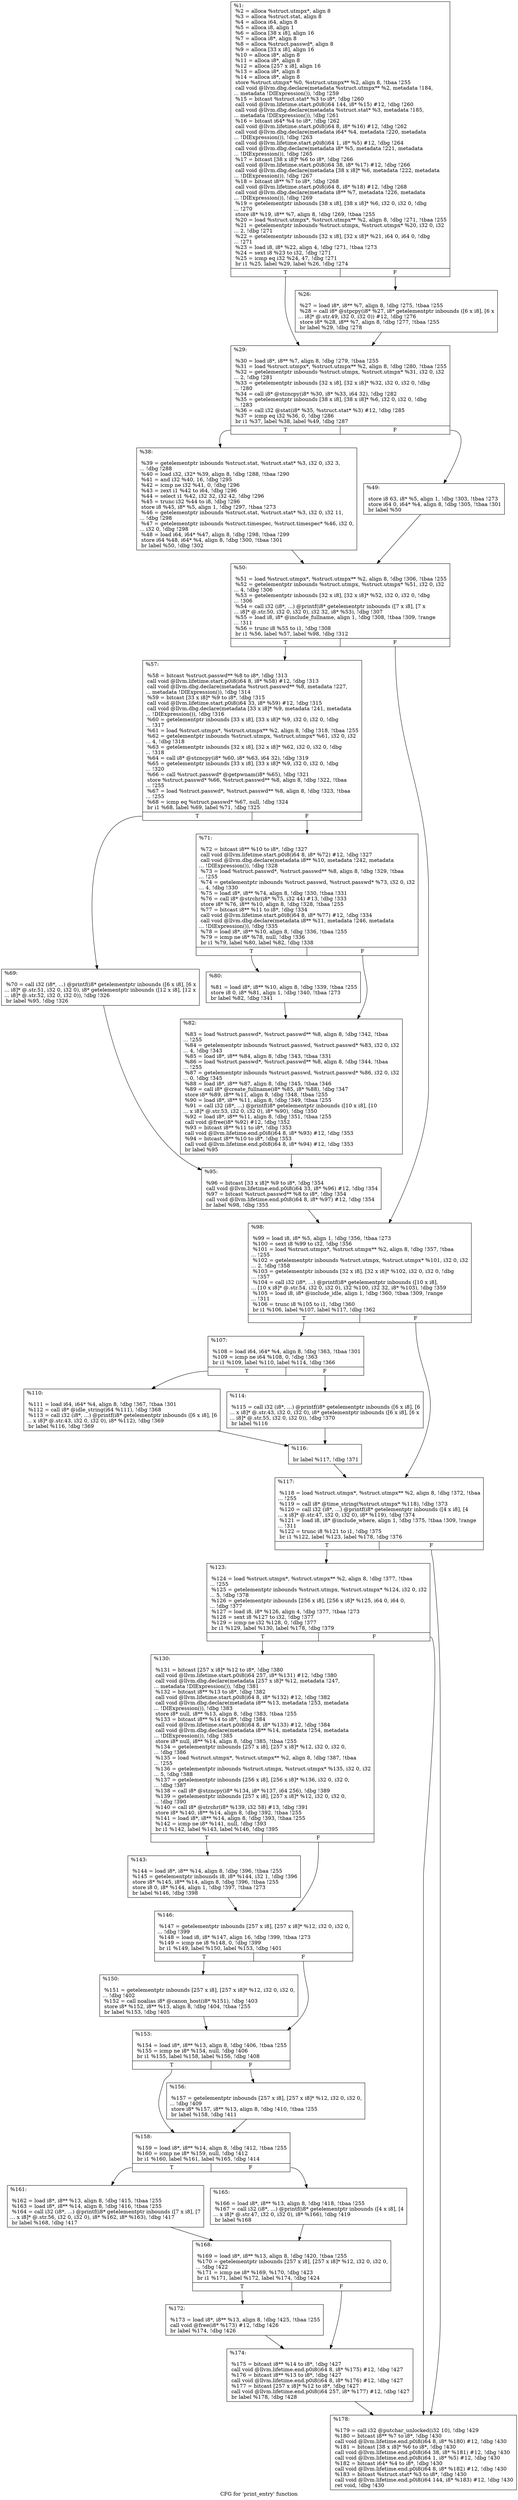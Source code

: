 digraph "CFG for 'print_entry' function" {
	label="CFG for 'print_entry' function";

	Node0xb65670 [shape=record,label="{%1:\l  %2 = alloca %struct.utmpx*, align 8\l  %3 = alloca %struct.stat, align 8\l  %4 = alloca i64, align 8\l  %5 = alloca i8, align 1\l  %6 = alloca [38 x i8], align 16\l  %7 = alloca i8*, align 8\l  %8 = alloca %struct.passwd*, align 8\l  %9 = alloca [33 x i8], align 16\l  %10 = alloca i8*, align 8\l  %11 = alloca i8*, align 8\l  %12 = alloca [257 x i8], align 16\l  %13 = alloca i8*, align 8\l  %14 = alloca i8*, align 8\l  store %struct.utmpx* %0, %struct.utmpx** %2, align 8, !tbaa !255\l  call void @llvm.dbg.declare(metadata %struct.utmpx** %2, metadata !184,\l... metadata !DIExpression()), !dbg !259\l  %15 = bitcast %struct.stat* %3 to i8*, !dbg !260\l  call void @llvm.lifetime.start.p0i8(i64 144, i8* %15) #12, !dbg !260\l  call void @llvm.dbg.declare(metadata %struct.stat* %3, metadata !185,\l... metadata !DIExpression()), !dbg !261\l  %16 = bitcast i64* %4 to i8*, !dbg !262\l  call void @llvm.lifetime.start.p0i8(i64 8, i8* %16) #12, !dbg !262\l  call void @llvm.dbg.declare(metadata i64* %4, metadata !220, metadata\l... !DIExpression()), !dbg !263\l  call void @llvm.lifetime.start.p0i8(i64 1, i8* %5) #12, !dbg !264\l  call void @llvm.dbg.declare(metadata i8* %5, metadata !221, metadata\l... !DIExpression()), !dbg !265\l  %17 = bitcast [38 x i8]* %6 to i8*, !dbg !266\l  call void @llvm.lifetime.start.p0i8(i64 38, i8* %17) #12, !dbg !266\l  call void @llvm.dbg.declare(metadata [38 x i8]* %6, metadata !222, metadata\l... !DIExpression()), !dbg !267\l  %18 = bitcast i8** %7 to i8*, !dbg !268\l  call void @llvm.lifetime.start.p0i8(i64 8, i8* %18) #12, !dbg !268\l  call void @llvm.dbg.declare(metadata i8** %7, metadata !226, metadata\l... !DIExpression()), !dbg !269\l  %19 = getelementptr inbounds [38 x i8], [38 x i8]* %6, i32 0, i32 0, !dbg\l... !270\l  store i8* %19, i8** %7, align 8, !dbg !269, !tbaa !255\l  %20 = load %struct.utmpx*, %struct.utmpx** %2, align 8, !dbg !271, !tbaa !255\l  %21 = getelementptr inbounds %struct.utmpx, %struct.utmpx* %20, i32 0, i32\l... 2, !dbg !271\l  %22 = getelementptr inbounds [32 x i8], [32 x i8]* %21, i64 0, i64 0, !dbg\l... !271\l  %23 = load i8, i8* %22, align 4, !dbg !271, !tbaa !273\l  %24 = sext i8 %23 to i32, !dbg !271\l  %25 = icmp eq i32 %24, 47, !dbg !271\l  br i1 %25, label %29, label %26, !dbg !274\l|{<s0>T|<s1>F}}"];
	Node0xb65670:s0 -> Node0xb872a0;
	Node0xb65670:s1 -> Node0xb87250;
	Node0xb87250 [shape=record,label="{%26:\l\l  %27 = load i8*, i8** %7, align 8, !dbg !275, !tbaa !255\l  %28 = call i8* @stpcpy(i8* %27, i8* getelementptr inbounds ([6 x i8], [6 x\l... i8]* @.str.49, i32 0, i32 0)) #12, !dbg !276\l  store i8* %28, i8** %7, align 8, !dbg !277, !tbaa !255\l  br label %29, !dbg !278\l}"];
	Node0xb87250 -> Node0xb872a0;
	Node0xb872a0 [shape=record,label="{%29:\l\l  %30 = load i8*, i8** %7, align 8, !dbg !279, !tbaa !255\l  %31 = load %struct.utmpx*, %struct.utmpx** %2, align 8, !dbg !280, !tbaa !255\l  %32 = getelementptr inbounds %struct.utmpx, %struct.utmpx* %31, i32 0, i32\l... 2, !dbg !281\l  %33 = getelementptr inbounds [32 x i8], [32 x i8]* %32, i32 0, i32 0, !dbg\l... !280\l  %34 = call i8* @stzncpy(i8* %30, i8* %33, i64 32), !dbg !282\l  %35 = getelementptr inbounds [38 x i8], [38 x i8]* %6, i32 0, i32 0, !dbg\l... !283\l  %36 = call i32 @stat(i8* %35, %struct.stat* %3) #12, !dbg !285\l  %37 = icmp eq i32 %36, 0, !dbg !286\l  br i1 %37, label %38, label %49, !dbg !287\l|{<s0>T|<s1>F}}"];
	Node0xb872a0:s0 -> Node0xb872f0;
	Node0xb872a0:s1 -> Node0xb87340;
	Node0xb872f0 [shape=record,label="{%38:\l\l  %39 = getelementptr inbounds %struct.stat, %struct.stat* %3, i32 0, i32 3,\l... !dbg !288\l  %40 = load i32, i32* %39, align 8, !dbg !288, !tbaa !290\l  %41 = and i32 %40, 16, !dbg !295\l  %42 = icmp ne i32 %41, 0, !dbg !296\l  %43 = zext i1 %42 to i64, !dbg !296\l  %44 = select i1 %42, i32 32, i32 42, !dbg !296\l  %45 = trunc i32 %44 to i8, !dbg !296\l  store i8 %45, i8* %5, align 1, !dbg !297, !tbaa !273\l  %46 = getelementptr inbounds %struct.stat, %struct.stat* %3, i32 0, i32 11,\l... !dbg !298\l  %47 = getelementptr inbounds %struct.timespec, %struct.timespec* %46, i32 0,\l... i32 0, !dbg !298\l  %48 = load i64, i64* %47, align 8, !dbg !298, !tbaa !299\l  store i64 %48, i64* %4, align 8, !dbg !300, !tbaa !301\l  br label %50, !dbg !302\l}"];
	Node0xb872f0 -> Node0xb87390;
	Node0xb87340 [shape=record,label="{%49:\l\l  store i8 63, i8* %5, align 1, !dbg !303, !tbaa !273\l  store i64 0, i64* %4, align 8, !dbg !305, !tbaa !301\l  br label %50\l}"];
	Node0xb87340 -> Node0xb87390;
	Node0xb87390 [shape=record,label="{%50:\l\l  %51 = load %struct.utmpx*, %struct.utmpx** %2, align 8, !dbg !306, !tbaa !255\l  %52 = getelementptr inbounds %struct.utmpx, %struct.utmpx* %51, i32 0, i32\l... 4, !dbg !306\l  %53 = getelementptr inbounds [32 x i8], [32 x i8]* %52, i32 0, i32 0, !dbg\l... !306\l  %54 = call i32 (i8*, ...) @printf(i8* getelementptr inbounds ([7 x i8], [7 x\l... i8]* @.str.50, i32 0, i32 0), i32 32, i8* %53), !dbg !307\l  %55 = load i8, i8* @include_fullname, align 1, !dbg !308, !tbaa !309, !range\l... !311\l  %56 = trunc i8 %55 to i1, !dbg !308\l  br i1 %56, label %57, label %98, !dbg !312\l|{<s0>T|<s1>F}}"];
	Node0xb87390:s0 -> Node0xb873e0;
	Node0xb87390:s1 -> Node0xb875c0;
	Node0xb873e0 [shape=record,label="{%57:\l\l  %58 = bitcast %struct.passwd** %8 to i8*, !dbg !313\l  call void @llvm.lifetime.start.p0i8(i64 8, i8* %58) #12, !dbg !313\l  call void @llvm.dbg.declare(metadata %struct.passwd** %8, metadata !227,\l... metadata !DIExpression()), !dbg !314\l  %59 = bitcast [33 x i8]* %9 to i8*, !dbg !315\l  call void @llvm.lifetime.start.p0i8(i64 33, i8* %59) #12, !dbg !315\l  call void @llvm.dbg.declare(metadata [33 x i8]* %9, metadata !241, metadata\l... !DIExpression()), !dbg !316\l  %60 = getelementptr inbounds [33 x i8], [33 x i8]* %9, i32 0, i32 0, !dbg\l... !317\l  %61 = load %struct.utmpx*, %struct.utmpx** %2, align 8, !dbg !318, !tbaa !255\l  %62 = getelementptr inbounds %struct.utmpx, %struct.utmpx* %61, i32 0, i32\l... 4, !dbg !318\l  %63 = getelementptr inbounds [32 x i8], [32 x i8]* %62, i32 0, i32 0, !dbg\l... !318\l  %64 = call i8* @stzncpy(i8* %60, i8* %63, i64 32), !dbg !319\l  %65 = getelementptr inbounds [33 x i8], [33 x i8]* %9, i32 0, i32 0, !dbg\l... !320\l  %66 = call %struct.passwd* @getpwnam(i8* %65), !dbg !321\l  store %struct.passwd* %66, %struct.passwd** %8, align 8, !dbg !322, !tbaa\l... !255\l  %67 = load %struct.passwd*, %struct.passwd** %8, align 8, !dbg !323, !tbaa\l... !255\l  %68 = icmp eq %struct.passwd* %67, null, !dbg !324\l  br i1 %68, label %69, label %71, !dbg !325\l|{<s0>T|<s1>F}}"];
	Node0xb873e0:s0 -> Node0xb87430;
	Node0xb873e0:s1 -> Node0xb87480;
	Node0xb87430 [shape=record,label="{%69:\l\l  %70 = call i32 (i8*, ...) @printf(i8* getelementptr inbounds ([6 x i8], [6 x\l... i8]* @.str.51, i32 0, i32 0), i8* getelementptr inbounds ([12 x i8], [12 x\l... i8]* @.str.52, i32 0, i32 0)), !dbg !326\l  br label %95, !dbg !326\l}"];
	Node0xb87430 -> Node0xb87570;
	Node0xb87480 [shape=record,label="{%71:\l\l  %72 = bitcast i8** %10 to i8*, !dbg !327\l  call void @llvm.lifetime.start.p0i8(i64 8, i8* %72) #12, !dbg !327\l  call void @llvm.dbg.declare(metadata i8** %10, metadata !242, metadata\l... !DIExpression()), !dbg !328\l  %73 = load %struct.passwd*, %struct.passwd** %8, align 8, !dbg !329, !tbaa\l... !255\l  %74 = getelementptr inbounds %struct.passwd, %struct.passwd* %73, i32 0, i32\l... 4, !dbg !330\l  %75 = load i8*, i8** %74, align 8, !dbg !330, !tbaa !331\l  %76 = call i8* @strchr(i8* %75, i32 44) #13, !dbg !333\l  store i8* %76, i8** %10, align 8, !dbg !328, !tbaa !255\l  %77 = bitcast i8** %11 to i8*, !dbg !334\l  call void @llvm.lifetime.start.p0i8(i64 8, i8* %77) #12, !dbg !334\l  call void @llvm.dbg.declare(metadata i8** %11, metadata !246, metadata\l... !DIExpression()), !dbg !335\l  %78 = load i8*, i8** %10, align 8, !dbg !336, !tbaa !255\l  %79 = icmp ne i8* %78, null, !dbg !336\l  br i1 %79, label %80, label %82, !dbg !338\l|{<s0>T|<s1>F}}"];
	Node0xb87480:s0 -> Node0xb874d0;
	Node0xb87480:s1 -> Node0xb87520;
	Node0xb874d0 [shape=record,label="{%80:\l\l  %81 = load i8*, i8** %10, align 8, !dbg !339, !tbaa !255\l  store i8 0, i8* %81, align 1, !dbg !340, !tbaa !273\l  br label %82, !dbg !341\l}"];
	Node0xb874d0 -> Node0xb87520;
	Node0xb87520 [shape=record,label="{%82:\l\l  %83 = load %struct.passwd*, %struct.passwd** %8, align 8, !dbg !342, !tbaa\l... !255\l  %84 = getelementptr inbounds %struct.passwd, %struct.passwd* %83, i32 0, i32\l... 4, !dbg !343\l  %85 = load i8*, i8** %84, align 8, !dbg !343, !tbaa !331\l  %86 = load %struct.passwd*, %struct.passwd** %8, align 8, !dbg !344, !tbaa\l... !255\l  %87 = getelementptr inbounds %struct.passwd, %struct.passwd* %86, i32 0, i32\l... 0, !dbg !345\l  %88 = load i8*, i8** %87, align 8, !dbg !345, !tbaa !346\l  %89 = call i8* @create_fullname(i8* %85, i8* %88), !dbg !347\l  store i8* %89, i8** %11, align 8, !dbg !348, !tbaa !255\l  %90 = load i8*, i8** %11, align 8, !dbg !349, !tbaa !255\l  %91 = call i32 (i8*, ...) @printf(i8* getelementptr inbounds ([10 x i8], [10\l... x i8]* @.str.53, i32 0, i32 0), i8* %90), !dbg !350\l  %92 = load i8*, i8** %11, align 8, !dbg !351, !tbaa !255\l  call void @free(i8* %92) #12, !dbg !352\l  %93 = bitcast i8** %11 to i8*, !dbg !353\l  call void @llvm.lifetime.end.p0i8(i64 8, i8* %93) #12, !dbg !353\l  %94 = bitcast i8** %10 to i8*, !dbg !353\l  call void @llvm.lifetime.end.p0i8(i64 8, i8* %94) #12, !dbg !353\l  br label %95\l}"];
	Node0xb87520 -> Node0xb87570;
	Node0xb87570 [shape=record,label="{%95:\l\l  %96 = bitcast [33 x i8]* %9 to i8*, !dbg !354\l  call void @llvm.lifetime.end.p0i8(i64 33, i8* %96) #12, !dbg !354\l  %97 = bitcast %struct.passwd** %8 to i8*, !dbg !354\l  call void @llvm.lifetime.end.p0i8(i64 8, i8* %97) #12, !dbg !354\l  br label %98, !dbg !355\l}"];
	Node0xb87570 -> Node0xb875c0;
	Node0xb875c0 [shape=record,label="{%98:\l\l  %99 = load i8, i8* %5, align 1, !dbg !356, !tbaa !273\l  %100 = sext i8 %99 to i32, !dbg !356\l  %101 = load %struct.utmpx*, %struct.utmpx** %2, align 8, !dbg !357, !tbaa\l... !255\l  %102 = getelementptr inbounds %struct.utmpx, %struct.utmpx* %101, i32 0, i32\l... 2, !dbg !358\l  %103 = getelementptr inbounds [32 x i8], [32 x i8]* %102, i32 0, i32 0, !dbg\l... !357\l  %104 = call i32 (i8*, ...) @printf(i8* getelementptr inbounds ([10 x i8],\l... [10 x i8]* @.str.54, i32 0, i32 0), i32 %100, i32 32, i8* %103), !dbg !359\l  %105 = load i8, i8* @include_idle, align 1, !dbg !360, !tbaa !309, !range\l... !311\l  %106 = trunc i8 %105 to i1, !dbg !360\l  br i1 %106, label %107, label %117, !dbg !362\l|{<s0>T|<s1>F}}"];
	Node0xb875c0:s0 -> Node0xb87610;
	Node0xb875c0:s1 -> Node0xb87750;
	Node0xb87610 [shape=record,label="{%107:\l\l  %108 = load i64, i64* %4, align 8, !dbg !363, !tbaa !301\l  %109 = icmp ne i64 %108, 0, !dbg !363\l  br i1 %109, label %110, label %114, !dbg !366\l|{<s0>T|<s1>F}}"];
	Node0xb87610:s0 -> Node0xb87660;
	Node0xb87610:s1 -> Node0xb876b0;
	Node0xb87660 [shape=record,label="{%110:\l\l  %111 = load i64, i64* %4, align 8, !dbg !367, !tbaa !301\l  %112 = call i8* @idle_string(i64 %111), !dbg !368\l  %113 = call i32 (i8*, ...) @printf(i8* getelementptr inbounds ([6 x i8], [6\l... x i8]* @.str.43, i32 0, i32 0), i8* %112), !dbg !369\l  br label %116, !dbg !369\l}"];
	Node0xb87660 -> Node0xb87700;
	Node0xb876b0 [shape=record,label="{%114:\l\l  %115 = call i32 (i8*, ...) @printf(i8* getelementptr inbounds ([6 x i8], [6\l... x i8]* @.str.43, i32 0, i32 0), i8* getelementptr inbounds ([6 x i8], [6 x\l... i8]* @.str.55, i32 0, i32 0)), !dbg !370\l  br label %116\l}"];
	Node0xb876b0 -> Node0xb87700;
	Node0xb87700 [shape=record,label="{%116:\l\l  br label %117, !dbg !371\l}"];
	Node0xb87700 -> Node0xb87750;
	Node0xb87750 [shape=record,label="{%117:\l\l  %118 = load %struct.utmpx*, %struct.utmpx** %2, align 8, !dbg !372, !tbaa\l... !255\l  %119 = call i8* @time_string(%struct.utmpx* %118), !dbg !373\l  %120 = call i32 (i8*, ...) @printf(i8* getelementptr inbounds ([4 x i8], [4\l... x i8]* @.str.47, i32 0, i32 0), i8* %119), !dbg !374\l  %121 = load i8, i8* @include_where, align 1, !dbg !375, !tbaa !309, !range\l... !311\l  %122 = trunc i8 %121 to i1, !dbg !375\l  br i1 %122, label %123, label %178, !dbg !376\l|{<s0>T|<s1>F}}"];
	Node0xb87750:s0 -> Node0xb877a0;
	Node0xb87750:s1 -> Node0xb87bb0;
	Node0xb877a0 [shape=record,label="{%123:\l\l  %124 = load %struct.utmpx*, %struct.utmpx** %2, align 8, !dbg !377, !tbaa\l... !255\l  %125 = getelementptr inbounds %struct.utmpx, %struct.utmpx* %124, i32 0, i32\l... 5, !dbg !378\l  %126 = getelementptr inbounds [256 x i8], [256 x i8]* %125, i64 0, i64 0,\l... !dbg !377\l  %127 = load i8, i8* %126, align 4, !dbg !377, !tbaa !273\l  %128 = sext i8 %127 to i32, !dbg !377\l  %129 = icmp ne i32 %128, 0, !dbg !377\l  br i1 %129, label %130, label %178, !dbg !379\l|{<s0>T|<s1>F}}"];
	Node0xb877a0:s0 -> Node0xb877f0;
	Node0xb877a0:s1 -> Node0xb87bb0;
	Node0xb877f0 [shape=record,label="{%130:\l\l  %131 = bitcast [257 x i8]* %12 to i8*, !dbg !380\l  call void @llvm.lifetime.start.p0i8(i64 257, i8* %131) #12, !dbg !380\l  call void @llvm.dbg.declare(metadata [257 x i8]* %12, metadata !247,\l... metadata !DIExpression()), !dbg !381\l  %132 = bitcast i8** %13 to i8*, !dbg !382\l  call void @llvm.lifetime.start.p0i8(i64 8, i8* %132) #12, !dbg !382\l  call void @llvm.dbg.declare(metadata i8** %13, metadata !253, metadata\l... !DIExpression()), !dbg !383\l  store i8* null, i8** %13, align 8, !dbg !383, !tbaa !255\l  %133 = bitcast i8** %14 to i8*, !dbg !384\l  call void @llvm.lifetime.start.p0i8(i64 8, i8* %133) #12, !dbg !384\l  call void @llvm.dbg.declare(metadata i8** %14, metadata !254, metadata\l... !DIExpression()), !dbg !385\l  store i8* null, i8** %14, align 8, !dbg !385, !tbaa !255\l  %134 = getelementptr inbounds [257 x i8], [257 x i8]* %12, i32 0, i32 0,\l... !dbg !386\l  %135 = load %struct.utmpx*, %struct.utmpx** %2, align 8, !dbg !387, !tbaa\l... !255\l  %136 = getelementptr inbounds %struct.utmpx, %struct.utmpx* %135, i32 0, i32\l... 5, !dbg !388\l  %137 = getelementptr inbounds [256 x i8], [256 x i8]* %136, i32 0, i32 0,\l... !dbg !387\l  %138 = call i8* @stzncpy(i8* %134, i8* %137, i64 256), !dbg !389\l  %139 = getelementptr inbounds [257 x i8], [257 x i8]* %12, i32 0, i32 0,\l... !dbg !390\l  %140 = call i8* @strchr(i8* %139, i32 58) #13, !dbg !391\l  store i8* %140, i8** %14, align 8, !dbg !392, !tbaa !255\l  %141 = load i8*, i8** %14, align 8, !dbg !393, !tbaa !255\l  %142 = icmp ne i8* %141, null, !dbg !393\l  br i1 %142, label %143, label %146, !dbg !395\l|{<s0>T|<s1>F}}"];
	Node0xb877f0:s0 -> Node0xb87840;
	Node0xb877f0:s1 -> Node0xb87890;
	Node0xb87840 [shape=record,label="{%143:\l\l  %144 = load i8*, i8** %14, align 8, !dbg !396, !tbaa !255\l  %145 = getelementptr inbounds i8, i8* %144, i32 1, !dbg !396\l  store i8* %145, i8** %14, align 8, !dbg !396, !tbaa !255\l  store i8 0, i8* %144, align 1, !dbg !397, !tbaa !273\l  br label %146, !dbg !398\l}"];
	Node0xb87840 -> Node0xb87890;
	Node0xb87890 [shape=record,label="{%146:\l\l  %147 = getelementptr inbounds [257 x i8], [257 x i8]* %12, i32 0, i32 0,\l... !dbg !399\l  %148 = load i8, i8* %147, align 16, !dbg !399, !tbaa !273\l  %149 = icmp ne i8 %148, 0, !dbg !399\l  br i1 %149, label %150, label %153, !dbg !401\l|{<s0>T|<s1>F}}"];
	Node0xb87890:s0 -> Node0xb878e0;
	Node0xb87890:s1 -> Node0xb87930;
	Node0xb878e0 [shape=record,label="{%150:\l\l  %151 = getelementptr inbounds [257 x i8], [257 x i8]* %12, i32 0, i32 0,\l... !dbg !402\l  %152 = call noalias i8* @canon_host(i8* %151), !dbg !403\l  store i8* %152, i8** %13, align 8, !dbg !404, !tbaa !255\l  br label %153, !dbg !405\l}"];
	Node0xb878e0 -> Node0xb87930;
	Node0xb87930 [shape=record,label="{%153:\l\l  %154 = load i8*, i8** %13, align 8, !dbg !406, !tbaa !255\l  %155 = icmp ne i8* %154, null, !dbg !406\l  br i1 %155, label %158, label %156, !dbg !408\l|{<s0>T|<s1>F}}"];
	Node0xb87930:s0 -> Node0xb879d0;
	Node0xb87930:s1 -> Node0xb87980;
	Node0xb87980 [shape=record,label="{%156:\l\l  %157 = getelementptr inbounds [257 x i8], [257 x i8]* %12, i32 0, i32 0,\l... !dbg !409\l  store i8* %157, i8** %13, align 8, !dbg !410, !tbaa !255\l  br label %158, !dbg !411\l}"];
	Node0xb87980 -> Node0xb879d0;
	Node0xb879d0 [shape=record,label="{%158:\l\l  %159 = load i8*, i8** %14, align 8, !dbg !412, !tbaa !255\l  %160 = icmp ne i8* %159, null, !dbg !412\l  br i1 %160, label %161, label %165, !dbg !414\l|{<s0>T|<s1>F}}"];
	Node0xb879d0:s0 -> Node0xb87a20;
	Node0xb879d0:s1 -> Node0xb87a70;
	Node0xb87a20 [shape=record,label="{%161:\l\l  %162 = load i8*, i8** %13, align 8, !dbg !415, !tbaa !255\l  %163 = load i8*, i8** %14, align 8, !dbg !416, !tbaa !255\l  %164 = call i32 (i8*, ...) @printf(i8* getelementptr inbounds ([7 x i8], [7\l... x i8]* @.str.56, i32 0, i32 0), i8* %162, i8* %163), !dbg !417\l  br label %168, !dbg !417\l}"];
	Node0xb87a20 -> Node0xb87ac0;
	Node0xb87a70 [shape=record,label="{%165:\l\l  %166 = load i8*, i8** %13, align 8, !dbg !418, !tbaa !255\l  %167 = call i32 (i8*, ...) @printf(i8* getelementptr inbounds ([4 x i8], [4\l... x i8]* @.str.47, i32 0, i32 0), i8* %166), !dbg !419\l  br label %168\l}"];
	Node0xb87a70 -> Node0xb87ac0;
	Node0xb87ac0 [shape=record,label="{%168:\l\l  %169 = load i8*, i8** %13, align 8, !dbg !420, !tbaa !255\l  %170 = getelementptr inbounds [257 x i8], [257 x i8]* %12, i32 0, i32 0,\l... !dbg !422\l  %171 = icmp ne i8* %169, %170, !dbg !423\l  br i1 %171, label %172, label %174, !dbg !424\l|{<s0>T|<s1>F}}"];
	Node0xb87ac0:s0 -> Node0xb87b10;
	Node0xb87ac0:s1 -> Node0xb87b60;
	Node0xb87b10 [shape=record,label="{%172:\l\l  %173 = load i8*, i8** %13, align 8, !dbg !425, !tbaa !255\l  call void @free(i8* %173) #12, !dbg !426\l  br label %174, !dbg !426\l}"];
	Node0xb87b10 -> Node0xb87b60;
	Node0xb87b60 [shape=record,label="{%174:\l\l  %175 = bitcast i8** %14 to i8*, !dbg !427\l  call void @llvm.lifetime.end.p0i8(i64 8, i8* %175) #12, !dbg !427\l  %176 = bitcast i8** %13 to i8*, !dbg !427\l  call void @llvm.lifetime.end.p0i8(i64 8, i8* %176) #12, !dbg !427\l  %177 = bitcast [257 x i8]* %12 to i8*, !dbg !427\l  call void @llvm.lifetime.end.p0i8(i64 257, i8* %177) #12, !dbg !427\l  br label %178, !dbg !428\l}"];
	Node0xb87b60 -> Node0xb87bb0;
	Node0xb87bb0 [shape=record,label="{%178:\l\l  %179 = call i32 @putchar_unlocked(i32 10), !dbg !429\l  %180 = bitcast i8** %7 to i8*, !dbg !430\l  call void @llvm.lifetime.end.p0i8(i64 8, i8* %180) #12, !dbg !430\l  %181 = bitcast [38 x i8]* %6 to i8*, !dbg !430\l  call void @llvm.lifetime.end.p0i8(i64 38, i8* %181) #12, !dbg !430\l  call void @llvm.lifetime.end.p0i8(i64 1, i8* %5) #12, !dbg !430\l  %182 = bitcast i64* %4 to i8*, !dbg !430\l  call void @llvm.lifetime.end.p0i8(i64 8, i8* %182) #12, !dbg !430\l  %183 = bitcast %struct.stat* %3 to i8*, !dbg !430\l  call void @llvm.lifetime.end.p0i8(i64 144, i8* %183) #12, !dbg !430\l  ret void, !dbg !430\l}"];
}
